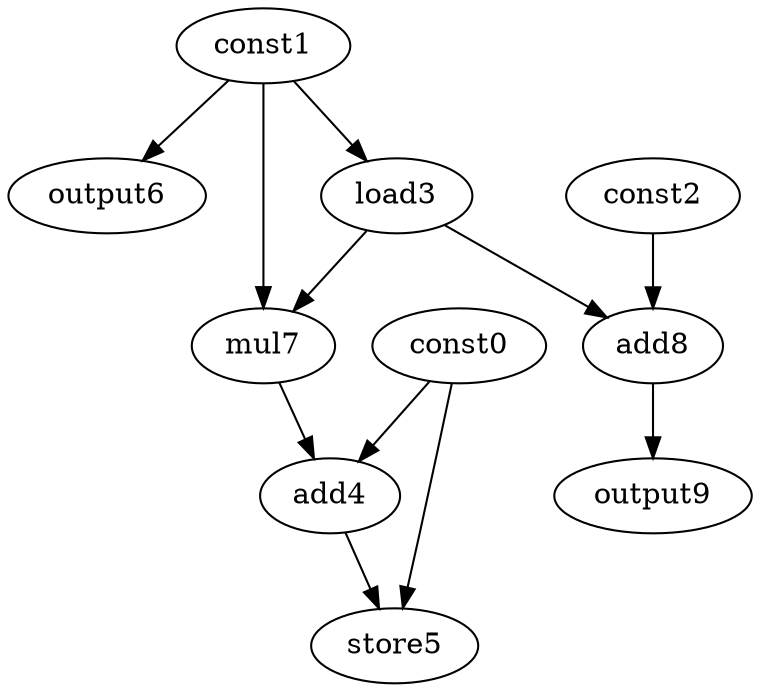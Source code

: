 digraph G { 
const0[opcode=const]; 
const1[opcode=const]; 
const2[opcode=const]; 
load3[opcode=load]; 
add4[opcode=add]; 
store5[opcode=store]; 
output6[opcode=output]; 
mul7[opcode=mul]; 
add8[opcode=add]; 
output9[opcode=output]; 
const1->load3[operand=0];
const1->output6[operand=0];
const1->mul7[operand=0];
load3->mul7[operand=1];
const2->add8[operand=0];
load3->add8[operand=1];
const0->add4[operand=0];
mul7->add4[operand=1];
add8->output9[operand=0];
const0->store5[operand=0];
add4->store5[operand=1];
}
